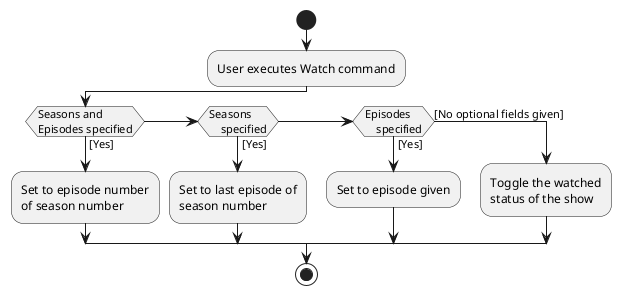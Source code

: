 @startuml
start
:User executes Watch command;

'Since the beta syntax does not support placing the condition outside the
'diamond we place it as the true branch instead.

if (Seasons and
Episodes specified) then ([Yes])
    :Set to episode number
    of season number;
else if (Seasons
    specified) then ([Yes])
    :Set to last episode of
    season number;
else if (Episodes
    specified) then ([Yes])
    :Set to episode given;
else ([No optional fields given])
    :Toggle the watched
    status of the show;
endif
stop
@enduml
